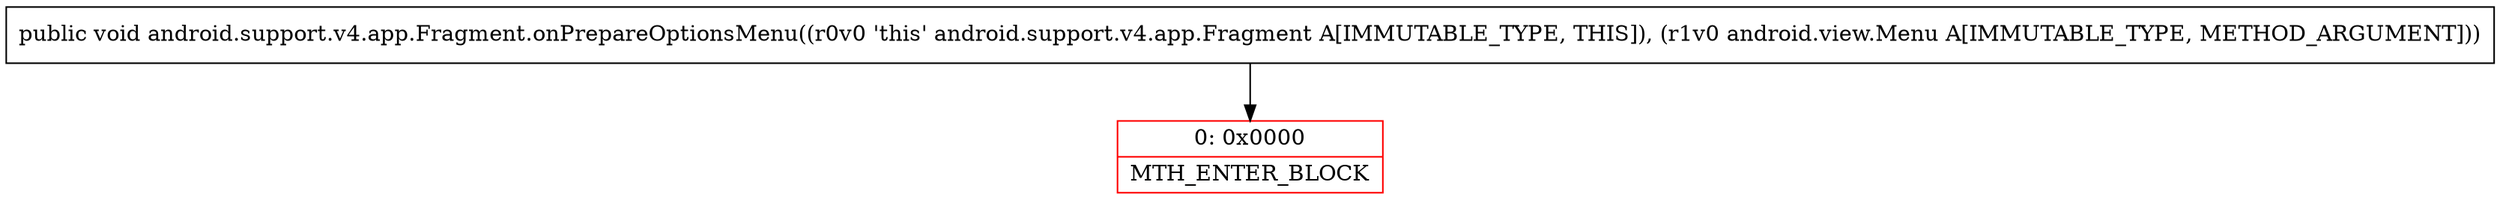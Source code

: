 digraph "CFG forandroid.support.v4.app.Fragment.onPrepareOptionsMenu(Landroid\/view\/Menu;)V" {
subgraph cluster_Region_863749780 {
label = "R(0)";
node [shape=record,color=blue];
}
Node_0 [shape=record,color=red,label="{0\:\ 0x0000|MTH_ENTER_BLOCK\l}"];
MethodNode[shape=record,label="{public void android.support.v4.app.Fragment.onPrepareOptionsMenu((r0v0 'this' android.support.v4.app.Fragment A[IMMUTABLE_TYPE, THIS]), (r1v0 android.view.Menu A[IMMUTABLE_TYPE, METHOD_ARGUMENT])) }"];
MethodNode -> Node_0;
}

